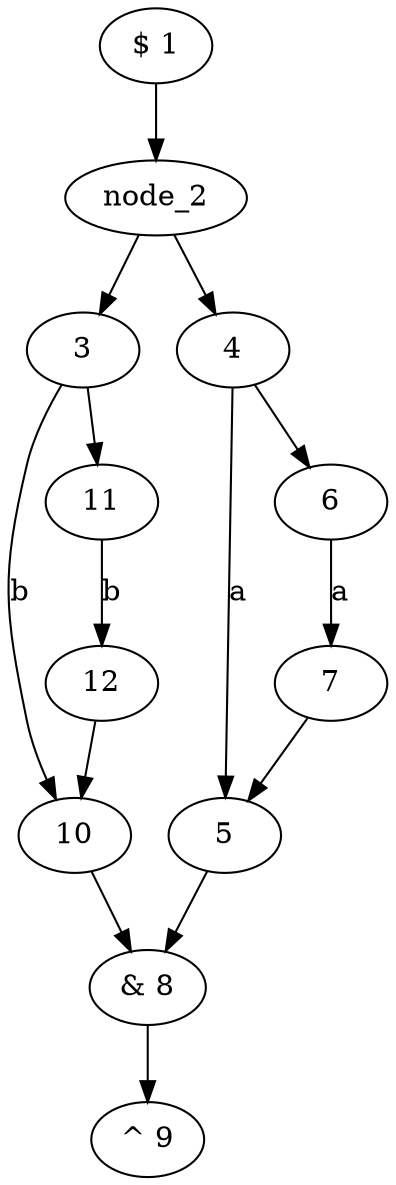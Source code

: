 digraph G {
	node_1 [label="$ 1"]
		node_1 -> node_2
		node_2 -> node_3
		node_2 -> node_4
	node_4 [label="4"]
		node_4 -> node_5[label = "a"]
		node_4 -> node_6
	node_6 [label="6"]
		node_6 -> node_7[label = "a"]
	node_7 [label="7"]
		node_7 -> node_5
	node_5 [label="5"]
		node_5 -> node_8
	node_8 [label="& 8"]
		node_8 -> node_9
	node_9 [label="^ 9"]
	node_3 [label="3"]
		node_3 -> node_10[label = "b"]
		node_3 -> node_11
	node_11 [label="11"]
		node_11 -> node_12[label = "b"]
	node_12 [label="12"]
		node_12 -> node_10
	node_10 [label="10"]
		node_10 -> node_8
}
